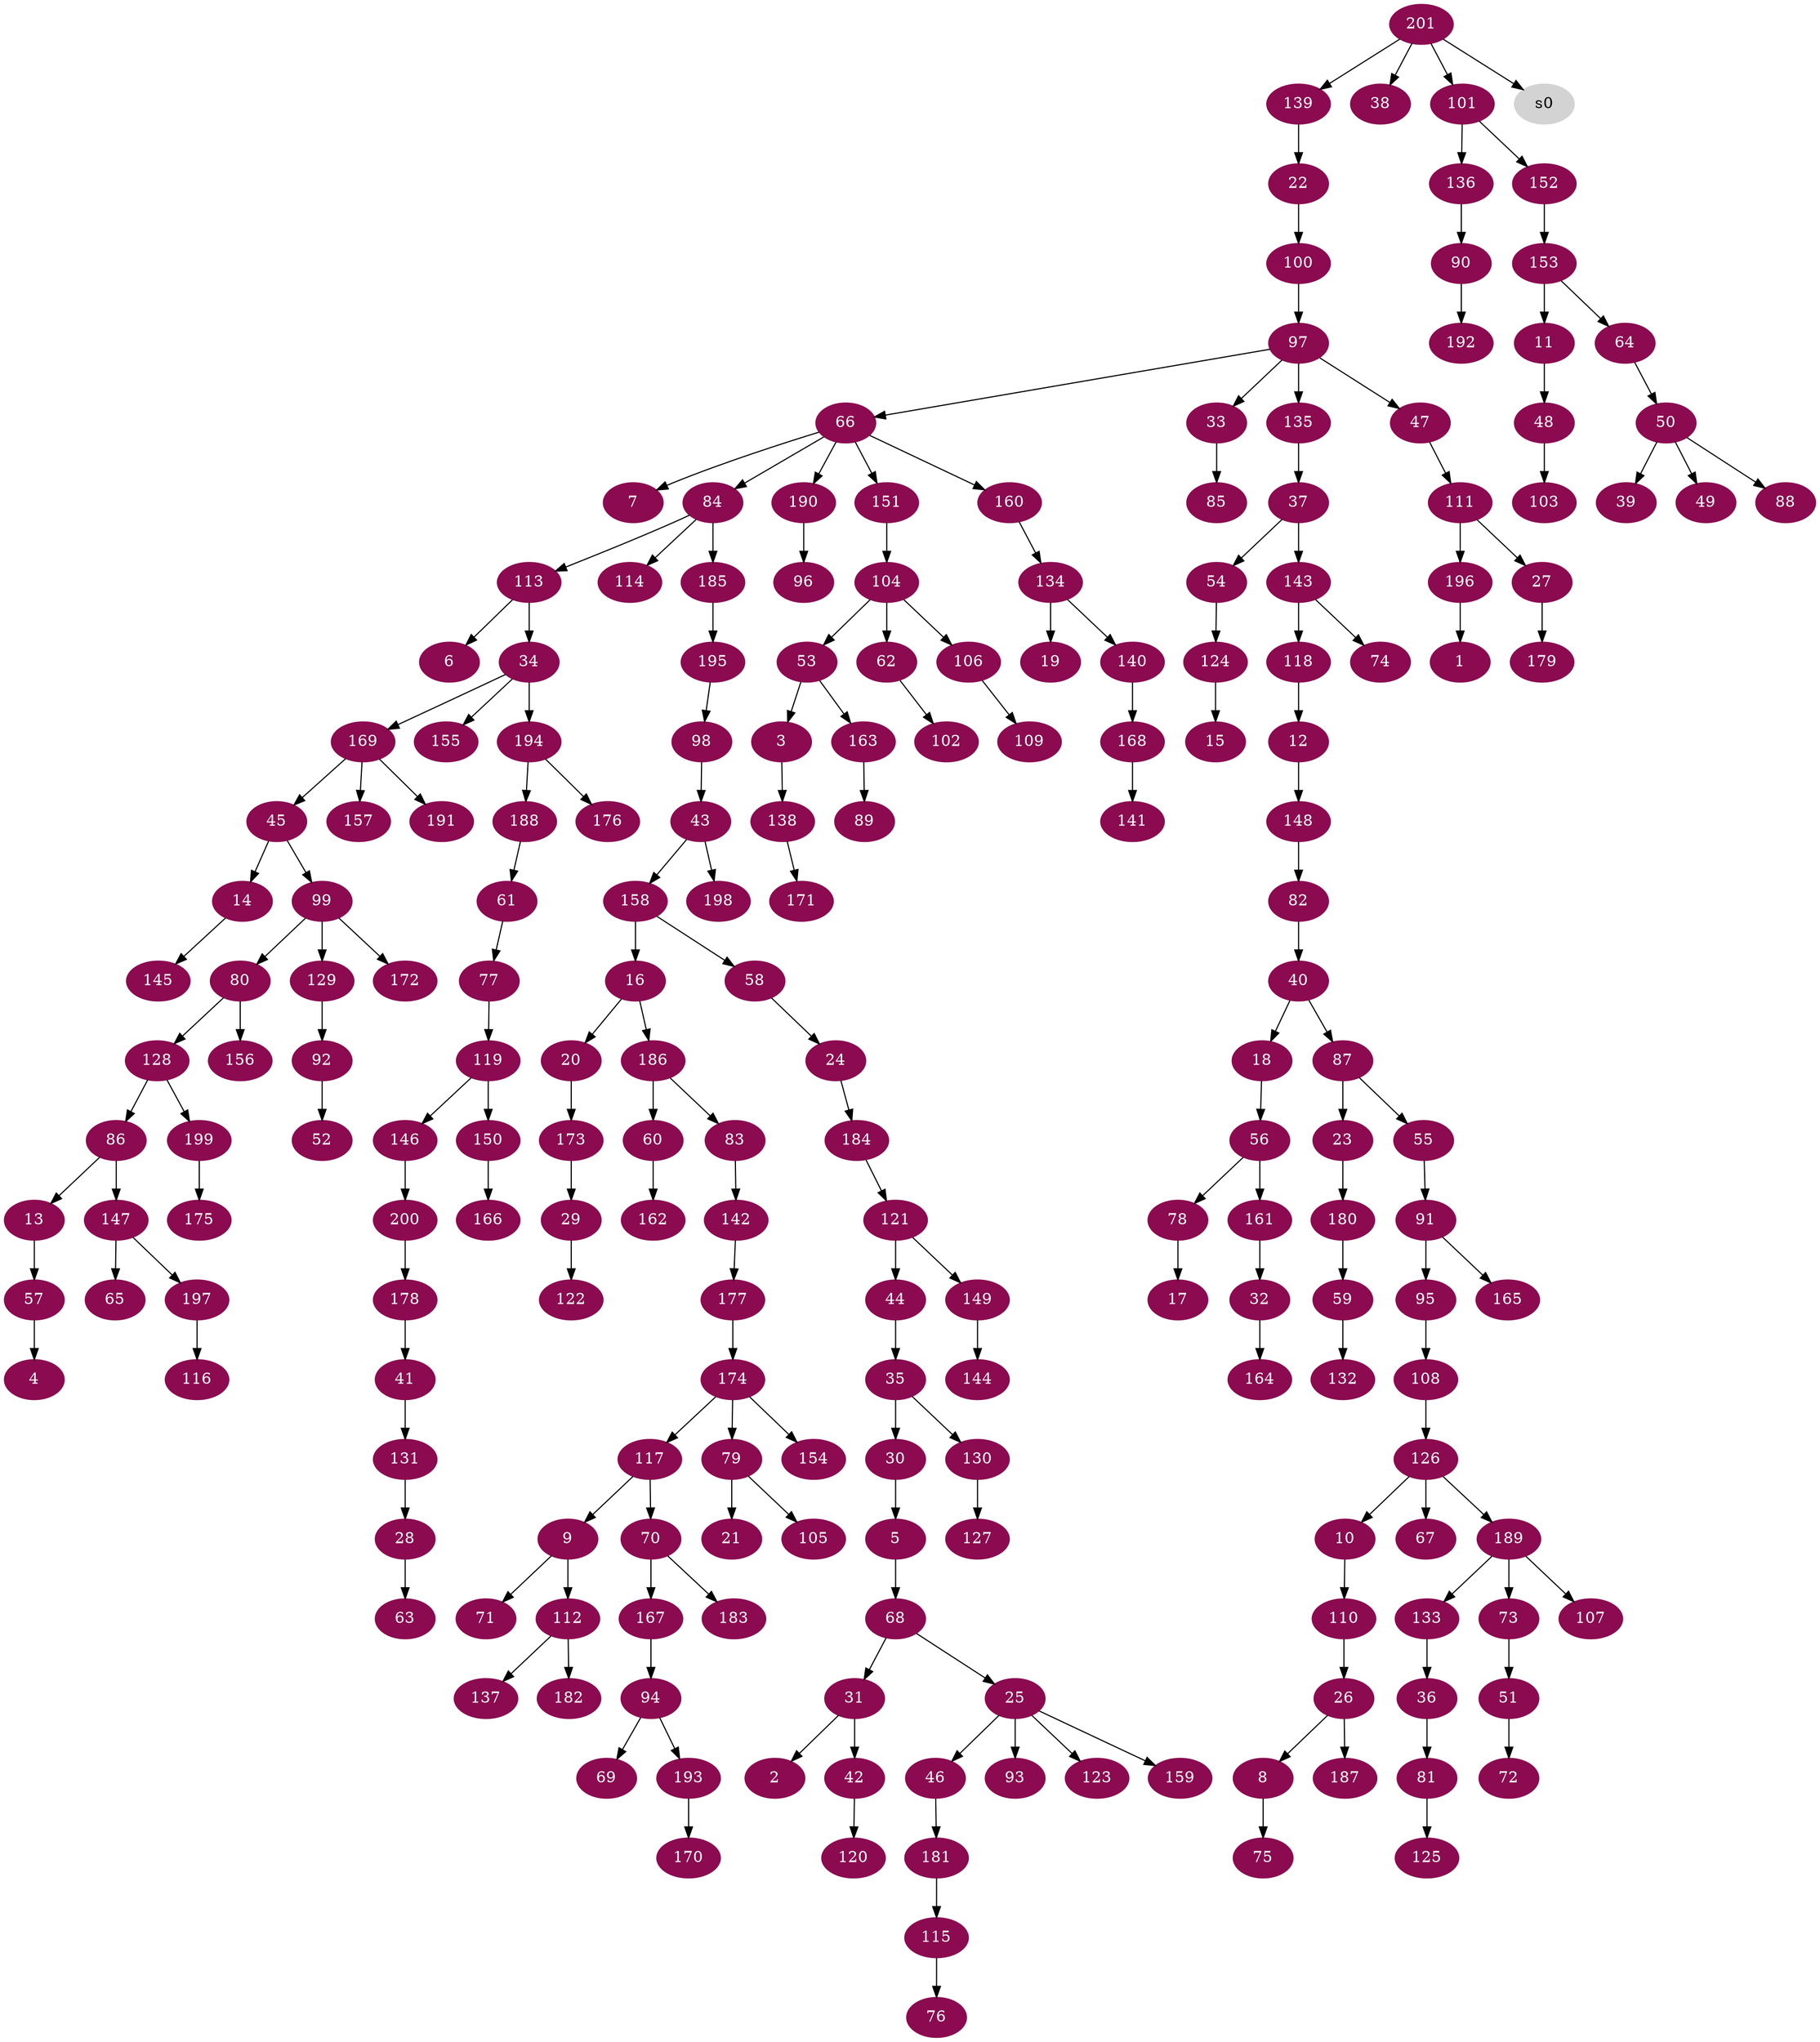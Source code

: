 digraph G {
node [color=deeppink4, style=filled, fontcolor=white];
196 -> 1;
31 -> 2;
53 -> 3;
57 -> 4;
30 -> 5;
113 -> 6;
66 -> 7;
26 -> 8;
117 -> 9;
126 -> 10;
153 -> 11;
118 -> 12;
86 -> 13;
45 -> 14;
124 -> 15;
158 -> 16;
78 -> 17;
40 -> 18;
134 -> 19;
16 -> 20;
79 -> 21;
139 -> 22;
87 -> 23;
58 -> 24;
68 -> 25;
110 -> 26;
111 -> 27;
131 -> 28;
173 -> 29;
35 -> 30;
68 -> 31;
161 -> 32;
97 -> 33;
113 -> 34;
44 -> 35;
133 -> 36;
135 -> 37;
201 -> 38;
50 -> 39;
82 -> 40;
178 -> 41;
31 -> 42;
98 -> 43;
121 -> 44;
169 -> 45;
25 -> 46;
97 -> 47;
11 -> 48;
50 -> 49;
64 -> 50;
73 -> 51;
92 -> 52;
104 -> 53;
37 -> 54;
87 -> 55;
18 -> 56;
13 -> 57;
158 -> 58;
180 -> 59;
186 -> 60;
188 -> 61;
104 -> 62;
28 -> 63;
153 -> 64;
147 -> 65;
97 -> 66;
126 -> 67;
5 -> 68;
94 -> 69;
117 -> 70;
9 -> 71;
51 -> 72;
189 -> 73;
143 -> 74;
8 -> 75;
115 -> 76;
61 -> 77;
56 -> 78;
174 -> 79;
99 -> 80;
36 -> 81;
148 -> 82;
186 -> 83;
66 -> 84;
33 -> 85;
128 -> 86;
40 -> 87;
50 -> 88;
163 -> 89;
136 -> 90;
55 -> 91;
129 -> 92;
25 -> 93;
167 -> 94;
91 -> 95;
190 -> 96;
100 -> 97;
195 -> 98;
45 -> 99;
22 -> 100;
201 -> 101;
62 -> 102;
48 -> 103;
151 -> 104;
79 -> 105;
104 -> 106;
189 -> 107;
95 -> 108;
106 -> 109;
10 -> 110;
47 -> 111;
9 -> 112;
84 -> 113;
84 -> 114;
181 -> 115;
197 -> 116;
174 -> 117;
143 -> 118;
77 -> 119;
42 -> 120;
184 -> 121;
29 -> 122;
25 -> 123;
54 -> 124;
81 -> 125;
108 -> 126;
130 -> 127;
80 -> 128;
99 -> 129;
35 -> 130;
41 -> 131;
59 -> 132;
189 -> 133;
160 -> 134;
97 -> 135;
101 -> 136;
112 -> 137;
3 -> 138;
201 -> 139;
134 -> 140;
168 -> 141;
83 -> 142;
37 -> 143;
149 -> 144;
14 -> 145;
119 -> 146;
86 -> 147;
12 -> 148;
121 -> 149;
119 -> 150;
66 -> 151;
101 -> 152;
152 -> 153;
174 -> 154;
34 -> 155;
80 -> 156;
169 -> 157;
43 -> 158;
25 -> 159;
66 -> 160;
56 -> 161;
60 -> 162;
53 -> 163;
32 -> 164;
91 -> 165;
150 -> 166;
70 -> 167;
140 -> 168;
34 -> 169;
193 -> 170;
138 -> 171;
99 -> 172;
20 -> 173;
177 -> 174;
199 -> 175;
194 -> 176;
142 -> 177;
200 -> 178;
27 -> 179;
23 -> 180;
46 -> 181;
112 -> 182;
70 -> 183;
24 -> 184;
84 -> 185;
16 -> 186;
26 -> 187;
194 -> 188;
126 -> 189;
66 -> 190;
169 -> 191;
90 -> 192;
94 -> 193;
34 -> 194;
185 -> 195;
111 -> 196;
147 -> 197;
43 -> 198;
128 -> 199;
146 -> 200;
node [color=lightgrey, style=filled, fontcolor=black];
201 -> s0;
}
